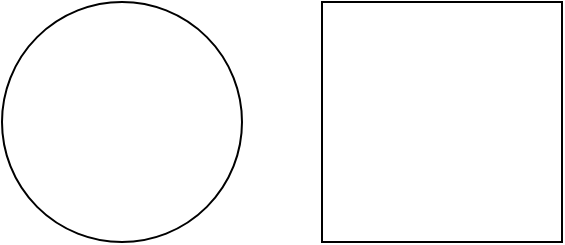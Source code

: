 <mxfile version="15.3.2" type="github">
  <diagram id="qtOSCHtywVaXckJGKBor" name="Page-1">
    <mxGraphModel dx="898" dy="543" grid="1" gridSize="10" guides="1" tooltips="1" connect="1" arrows="1" fold="1" page="1" pageScale="1" pageWidth="827" pageHeight="1169" math="0" shadow="0">
      <root>
        <mxCell id="0" />
        <mxCell id="1" parent="0" />
        <mxCell id="HH3Of5HzUkAQAwFD9B2_-1" value="" style="ellipse;whiteSpace=wrap;html=1;aspect=fixed;" vertex="1" parent="1">
          <mxGeometry x="200" y="160" width="120" height="120" as="geometry" />
        </mxCell>
        <mxCell id="HH3Of5HzUkAQAwFD9B2_-2" value="" style="whiteSpace=wrap;html=1;aspect=fixed;" vertex="1" parent="1">
          <mxGeometry x="360" y="160" width="120" height="120" as="geometry" />
        </mxCell>
      </root>
    </mxGraphModel>
  </diagram>
</mxfile>
